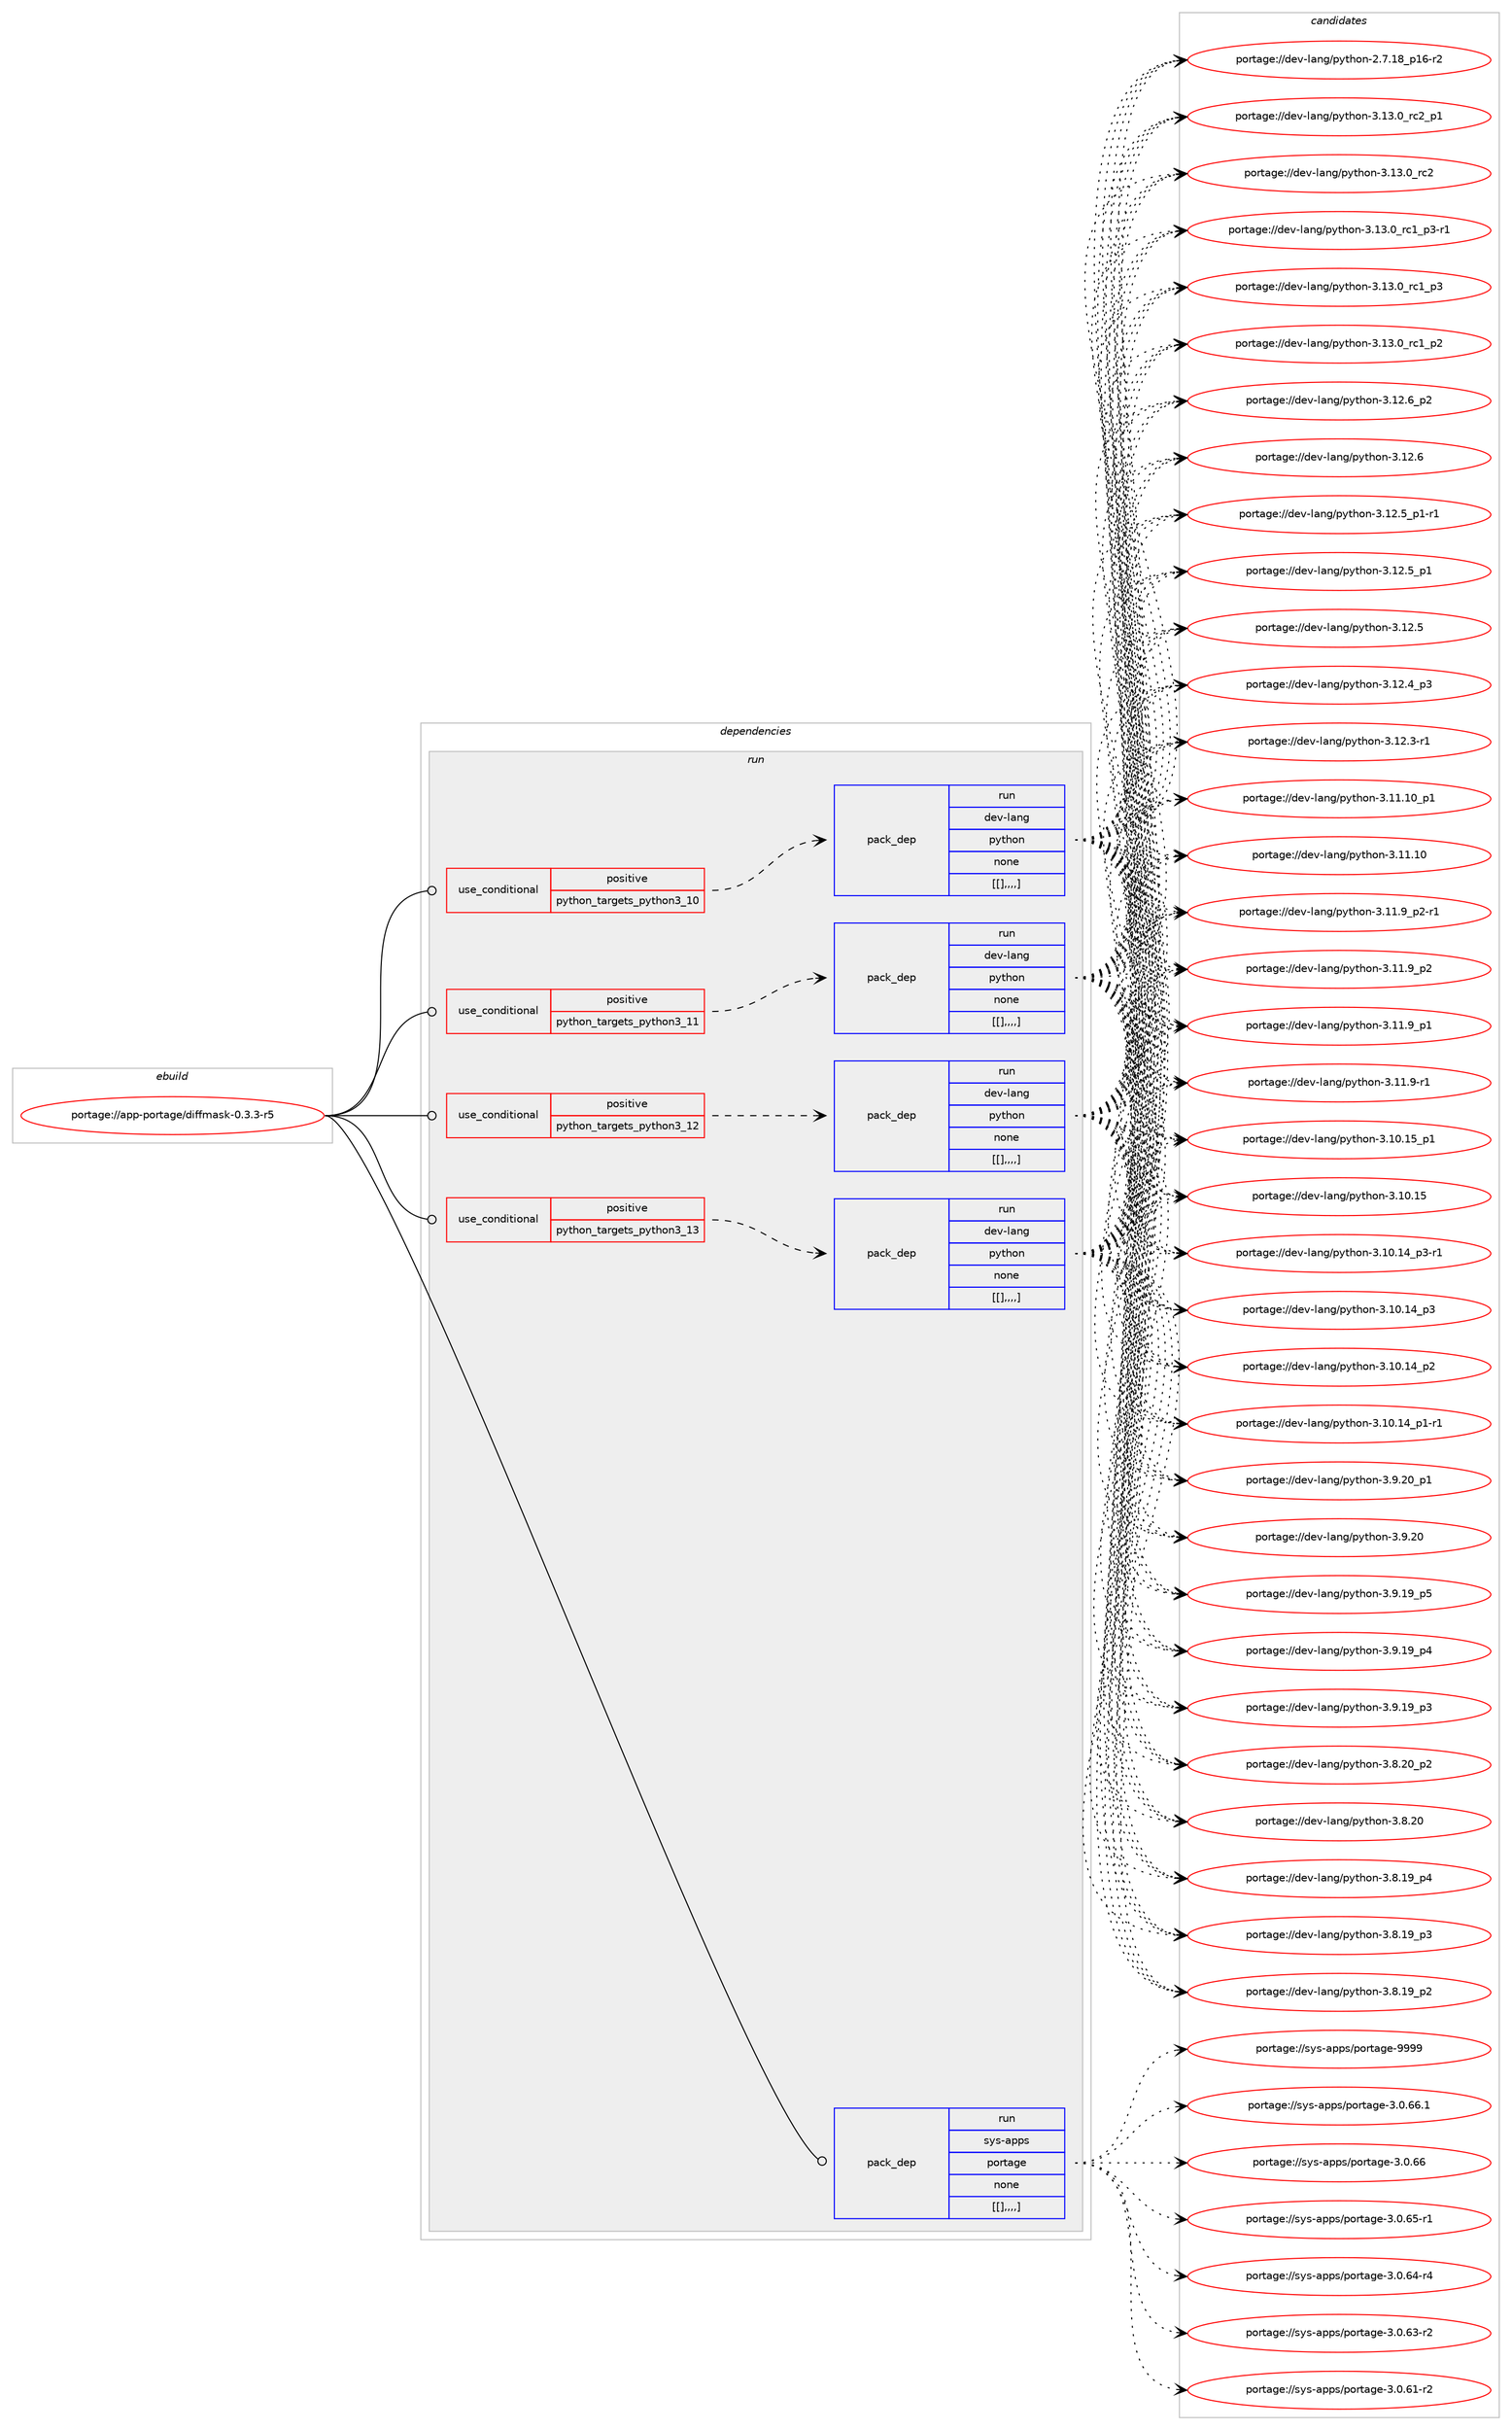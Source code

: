 digraph prolog {

# *************
# Graph options
# *************

newrank=true;
concentrate=true;
compound=true;
graph [rankdir=LR,fontname=Helvetica,fontsize=10,ranksep=1.5];#, ranksep=2.5, nodesep=0.2];
edge  [arrowhead=vee];
node  [fontname=Helvetica,fontsize=10];

# **********
# The ebuild
# **********

subgraph cluster_leftcol {
color=gray;
label=<<i>ebuild</i>>;
id [label="portage://app-portage/diffmask-0.3.3-r5", color=red, width=4, href="../app-portage/diffmask-0.3.3-r5.svg"];
}

# ****************
# The dependencies
# ****************

subgraph cluster_midcol {
color=gray;
label=<<i>dependencies</i>>;
subgraph cluster_compile {
fillcolor="#eeeeee";
style=filled;
label=<<i>compile</i>>;
}
subgraph cluster_compileandrun {
fillcolor="#eeeeee";
style=filled;
label=<<i>compile and run</i>>;
}
subgraph cluster_run {
fillcolor="#eeeeee";
style=filled;
label=<<i>run</i>>;
subgraph cond14329 {
dependency50683 [label=<<TABLE BORDER="0" CELLBORDER="1" CELLSPACING="0" CELLPADDING="4"><TR><TD ROWSPAN="3" CELLPADDING="10">use_conditional</TD></TR><TR><TD>positive</TD></TR><TR><TD>python_targets_python3_10</TD></TR></TABLE>>, shape=none, color=red];
subgraph pack35897 {
dependency50684 [label=<<TABLE BORDER="0" CELLBORDER="1" CELLSPACING="0" CELLPADDING="4" WIDTH="220"><TR><TD ROWSPAN="6" CELLPADDING="30">pack_dep</TD></TR><TR><TD WIDTH="110">run</TD></TR><TR><TD>dev-lang</TD></TR><TR><TD>python</TD></TR><TR><TD>none</TD></TR><TR><TD>[[],,,,]</TD></TR></TABLE>>, shape=none, color=blue];
}
dependency50683:e -> dependency50684:w [weight=20,style="dashed",arrowhead="vee"];
}
id:e -> dependency50683:w [weight=20,style="solid",arrowhead="odot"];
subgraph cond14330 {
dependency50685 [label=<<TABLE BORDER="0" CELLBORDER="1" CELLSPACING="0" CELLPADDING="4"><TR><TD ROWSPAN="3" CELLPADDING="10">use_conditional</TD></TR><TR><TD>positive</TD></TR><TR><TD>python_targets_python3_11</TD></TR></TABLE>>, shape=none, color=red];
subgraph pack35898 {
dependency50686 [label=<<TABLE BORDER="0" CELLBORDER="1" CELLSPACING="0" CELLPADDING="4" WIDTH="220"><TR><TD ROWSPAN="6" CELLPADDING="30">pack_dep</TD></TR><TR><TD WIDTH="110">run</TD></TR><TR><TD>dev-lang</TD></TR><TR><TD>python</TD></TR><TR><TD>none</TD></TR><TR><TD>[[],,,,]</TD></TR></TABLE>>, shape=none, color=blue];
}
dependency50685:e -> dependency50686:w [weight=20,style="dashed",arrowhead="vee"];
}
id:e -> dependency50685:w [weight=20,style="solid",arrowhead="odot"];
subgraph cond14331 {
dependency50687 [label=<<TABLE BORDER="0" CELLBORDER="1" CELLSPACING="0" CELLPADDING="4"><TR><TD ROWSPAN="3" CELLPADDING="10">use_conditional</TD></TR><TR><TD>positive</TD></TR><TR><TD>python_targets_python3_12</TD></TR></TABLE>>, shape=none, color=red];
subgraph pack35899 {
dependency50688 [label=<<TABLE BORDER="0" CELLBORDER="1" CELLSPACING="0" CELLPADDING="4" WIDTH="220"><TR><TD ROWSPAN="6" CELLPADDING="30">pack_dep</TD></TR><TR><TD WIDTH="110">run</TD></TR><TR><TD>dev-lang</TD></TR><TR><TD>python</TD></TR><TR><TD>none</TD></TR><TR><TD>[[],,,,]</TD></TR></TABLE>>, shape=none, color=blue];
}
dependency50687:e -> dependency50688:w [weight=20,style="dashed",arrowhead="vee"];
}
id:e -> dependency50687:w [weight=20,style="solid",arrowhead="odot"];
subgraph cond14332 {
dependency50689 [label=<<TABLE BORDER="0" CELLBORDER="1" CELLSPACING="0" CELLPADDING="4"><TR><TD ROWSPAN="3" CELLPADDING="10">use_conditional</TD></TR><TR><TD>positive</TD></TR><TR><TD>python_targets_python3_13</TD></TR></TABLE>>, shape=none, color=red];
subgraph pack35900 {
dependency50690 [label=<<TABLE BORDER="0" CELLBORDER="1" CELLSPACING="0" CELLPADDING="4" WIDTH="220"><TR><TD ROWSPAN="6" CELLPADDING="30">pack_dep</TD></TR><TR><TD WIDTH="110">run</TD></TR><TR><TD>dev-lang</TD></TR><TR><TD>python</TD></TR><TR><TD>none</TD></TR><TR><TD>[[],,,,]</TD></TR></TABLE>>, shape=none, color=blue];
}
dependency50689:e -> dependency50690:w [weight=20,style="dashed",arrowhead="vee"];
}
id:e -> dependency50689:w [weight=20,style="solid",arrowhead="odot"];
subgraph pack35901 {
dependency50691 [label=<<TABLE BORDER="0" CELLBORDER="1" CELLSPACING="0" CELLPADDING="4" WIDTH="220"><TR><TD ROWSPAN="6" CELLPADDING="30">pack_dep</TD></TR><TR><TD WIDTH="110">run</TD></TR><TR><TD>sys-apps</TD></TR><TR><TD>portage</TD></TR><TR><TD>none</TD></TR><TR><TD>[[],,,,]</TD></TR></TABLE>>, shape=none, color=blue];
}
id:e -> dependency50691:w [weight=20,style="solid",arrowhead="odot"];
}
}

# **************
# The candidates
# **************

subgraph cluster_choices {
rank=same;
color=gray;
label=<<i>candidates</i>>;

subgraph choice35897 {
color=black;
nodesep=1;
choice100101118451089711010347112121116104111110455146495146489511499509511249 [label="portage://dev-lang/python-3.13.0_rc2_p1", color=red, width=4,href="../dev-lang/python-3.13.0_rc2_p1.svg"];
choice10010111845108971101034711212111610411111045514649514648951149950 [label="portage://dev-lang/python-3.13.0_rc2", color=red, width=4,href="../dev-lang/python-3.13.0_rc2.svg"];
choice1001011184510897110103471121211161041111104551464951464895114994995112514511449 [label="portage://dev-lang/python-3.13.0_rc1_p3-r1", color=red, width=4,href="../dev-lang/python-3.13.0_rc1_p3-r1.svg"];
choice100101118451089711010347112121116104111110455146495146489511499499511251 [label="portage://dev-lang/python-3.13.0_rc1_p3", color=red, width=4,href="../dev-lang/python-3.13.0_rc1_p3.svg"];
choice100101118451089711010347112121116104111110455146495146489511499499511250 [label="portage://dev-lang/python-3.13.0_rc1_p2", color=red, width=4,href="../dev-lang/python-3.13.0_rc1_p2.svg"];
choice100101118451089711010347112121116104111110455146495046549511250 [label="portage://dev-lang/python-3.12.6_p2", color=red, width=4,href="../dev-lang/python-3.12.6_p2.svg"];
choice10010111845108971101034711212111610411111045514649504654 [label="portage://dev-lang/python-3.12.6", color=red, width=4,href="../dev-lang/python-3.12.6.svg"];
choice1001011184510897110103471121211161041111104551464950465395112494511449 [label="portage://dev-lang/python-3.12.5_p1-r1", color=red, width=4,href="../dev-lang/python-3.12.5_p1-r1.svg"];
choice100101118451089711010347112121116104111110455146495046539511249 [label="portage://dev-lang/python-3.12.5_p1", color=red, width=4,href="../dev-lang/python-3.12.5_p1.svg"];
choice10010111845108971101034711212111610411111045514649504653 [label="portage://dev-lang/python-3.12.5", color=red, width=4,href="../dev-lang/python-3.12.5.svg"];
choice100101118451089711010347112121116104111110455146495046529511251 [label="portage://dev-lang/python-3.12.4_p3", color=red, width=4,href="../dev-lang/python-3.12.4_p3.svg"];
choice100101118451089711010347112121116104111110455146495046514511449 [label="portage://dev-lang/python-3.12.3-r1", color=red, width=4,href="../dev-lang/python-3.12.3-r1.svg"];
choice10010111845108971101034711212111610411111045514649494649489511249 [label="portage://dev-lang/python-3.11.10_p1", color=red, width=4,href="../dev-lang/python-3.11.10_p1.svg"];
choice1001011184510897110103471121211161041111104551464949464948 [label="portage://dev-lang/python-3.11.10", color=red, width=4,href="../dev-lang/python-3.11.10.svg"];
choice1001011184510897110103471121211161041111104551464949465795112504511449 [label="portage://dev-lang/python-3.11.9_p2-r1", color=red, width=4,href="../dev-lang/python-3.11.9_p2-r1.svg"];
choice100101118451089711010347112121116104111110455146494946579511250 [label="portage://dev-lang/python-3.11.9_p2", color=red, width=4,href="../dev-lang/python-3.11.9_p2.svg"];
choice100101118451089711010347112121116104111110455146494946579511249 [label="portage://dev-lang/python-3.11.9_p1", color=red, width=4,href="../dev-lang/python-3.11.9_p1.svg"];
choice100101118451089711010347112121116104111110455146494946574511449 [label="portage://dev-lang/python-3.11.9-r1", color=red, width=4,href="../dev-lang/python-3.11.9-r1.svg"];
choice10010111845108971101034711212111610411111045514649484649539511249 [label="portage://dev-lang/python-3.10.15_p1", color=red, width=4,href="../dev-lang/python-3.10.15_p1.svg"];
choice1001011184510897110103471121211161041111104551464948464953 [label="portage://dev-lang/python-3.10.15", color=red, width=4,href="../dev-lang/python-3.10.15.svg"];
choice100101118451089711010347112121116104111110455146494846495295112514511449 [label="portage://dev-lang/python-3.10.14_p3-r1", color=red, width=4,href="../dev-lang/python-3.10.14_p3-r1.svg"];
choice10010111845108971101034711212111610411111045514649484649529511251 [label="portage://dev-lang/python-3.10.14_p3", color=red, width=4,href="../dev-lang/python-3.10.14_p3.svg"];
choice10010111845108971101034711212111610411111045514649484649529511250 [label="portage://dev-lang/python-3.10.14_p2", color=red, width=4,href="../dev-lang/python-3.10.14_p2.svg"];
choice100101118451089711010347112121116104111110455146494846495295112494511449 [label="portage://dev-lang/python-3.10.14_p1-r1", color=red, width=4,href="../dev-lang/python-3.10.14_p1-r1.svg"];
choice100101118451089711010347112121116104111110455146574650489511249 [label="portage://dev-lang/python-3.9.20_p1", color=red, width=4,href="../dev-lang/python-3.9.20_p1.svg"];
choice10010111845108971101034711212111610411111045514657465048 [label="portage://dev-lang/python-3.9.20", color=red, width=4,href="../dev-lang/python-3.9.20.svg"];
choice100101118451089711010347112121116104111110455146574649579511253 [label="portage://dev-lang/python-3.9.19_p5", color=red, width=4,href="../dev-lang/python-3.9.19_p5.svg"];
choice100101118451089711010347112121116104111110455146574649579511252 [label="portage://dev-lang/python-3.9.19_p4", color=red, width=4,href="../dev-lang/python-3.9.19_p4.svg"];
choice100101118451089711010347112121116104111110455146574649579511251 [label="portage://dev-lang/python-3.9.19_p3", color=red, width=4,href="../dev-lang/python-3.9.19_p3.svg"];
choice100101118451089711010347112121116104111110455146564650489511250 [label="portage://dev-lang/python-3.8.20_p2", color=red, width=4,href="../dev-lang/python-3.8.20_p2.svg"];
choice10010111845108971101034711212111610411111045514656465048 [label="portage://dev-lang/python-3.8.20", color=red, width=4,href="../dev-lang/python-3.8.20.svg"];
choice100101118451089711010347112121116104111110455146564649579511252 [label="portage://dev-lang/python-3.8.19_p4", color=red, width=4,href="../dev-lang/python-3.8.19_p4.svg"];
choice100101118451089711010347112121116104111110455146564649579511251 [label="portage://dev-lang/python-3.8.19_p3", color=red, width=4,href="../dev-lang/python-3.8.19_p3.svg"];
choice100101118451089711010347112121116104111110455146564649579511250 [label="portage://dev-lang/python-3.8.19_p2", color=red, width=4,href="../dev-lang/python-3.8.19_p2.svg"];
choice100101118451089711010347112121116104111110455046554649569511249544511450 [label="portage://dev-lang/python-2.7.18_p16-r2", color=red, width=4,href="../dev-lang/python-2.7.18_p16-r2.svg"];
dependency50684:e -> choice100101118451089711010347112121116104111110455146495146489511499509511249:w [style=dotted,weight="100"];
dependency50684:e -> choice10010111845108971101034711212111610411111045514649514648951149950:w [style=dotted,weight="100"];
dependency50684:e -> choice1001011184510897110103471121211161041111104551464951464895114994995112514511449:w [style=dotted,weight="100"];
dependency50684:e -> choice100101118451089711010347112121116104111110455146495146489511499499511251:w [style=dotted,weight="100"];
dependency50684:e -> choice100101118451089711010347112121116104111110455146495146489511499499511250:w [style=dotted,weight="100"];
dependency50684:e -> choice100101118451089711010347112121116104111110455146495046549511250:w [style=dotted,weight="100"];
dependency50684:e -> choice10010111845108971101034711212111610411111045514649504654:w [style=dotted,weight="100"];
dependency50684:e -> choice1001011184510897110103471121211161041111104551464950465395112494511449:w [style=dotted,weight="100"];
dependency50684:e -> choice100101118451089711010347112121116104111110455146495046539511249:w [style=dotted,weight="100"];
dependency50684:e -> choice10010111845108971101034711212111610411111045514649504653:w [style=dotted,weight="100"];
dependency50684:e -> choice100101118451089711010347112121116104111110455146495046529511251:w [style=dotted,weight="100"];
dependency50684:e -> choice100101118451089711010347112121116104111110455146495046514511449:w [style=dotted,weight="100"];
dependency50684:e -> choice10010111845108971101034711212111610411111045514649494649489511249:w [style=dotted,weight="100"];
dependency50684:e -> choice1001011184510897110103471121211161041111104551464949464948:w [style=dotted,weight="100"];
dependency50684:e -> choice1001011184510897110103471121211161041111104551464949465795112504511449:w [style=dotted,weight="100"];
dependency50684:e -> choice100101118451089711010347112121116104111110455146494946579511250:w [style=dotted,weight="100"];
dependency50684:e -> choice100101118451089711010347112121116104111110455146494946579511249:w [style=dotted,weight="100"];
dependency50684:e -> choice100101118451089711010347112121116104111110455146494946574511449:w [style=dotted,weight="100"];
dependency50684:e -> choice10010111845108971101034711212111610411111045514649484649539511249:w [style=dotted,weight="100"];
dependency50684:e -> choice1001011184510897110103471121211161041111104551464948464953:w [style=dotted,weight="100"];
dependency50684:e -> choice100101118451089711010347112121116104111110455146494846495295112514511449:w [style=dotted,weight="100"];
dependency50684:e -> choice10010111845108971101034711212111610411111045514649484649529511251:w [style=dotted,weight="100"];
dependency50684:e -> choice10010111845108971101034711212111610411111045514649484649529511250:w [style=dotted,weight="100"];
dependency50684:e -> choice100101118451089711010347112121116104111110455146494846495295112494511449:w [style=dotted,weight="100"];
dependency50684:e -> choice100101118451089711010347112121116104111110455146574650489511249:w [style=dotted,weight="100"];
dependency50684:e -> choice10010111845108971101034711212111610411111045514657465048:w [style=dotted,weight="100"];
dependency50684:e -> choice100101118451089711010347112121116104111110455146574649579511253:w [style=dotted,weight="100"];
dependency50684:e -> choice100101118451089711010347112121116104111110455146574649579511252:w [style=dotted,weight="100"];
dependency50684:e -> choice100101118451089711010347112121116104111110455146574649579511251:w [style=dotted,weight="100"];
dependency50684:e -> choice100101118451089711010347112121116104111110455146564650489511250:w [style=dotted,weight="100"];
dependency50684:e -> choice10010111845108971101034711212111610411111045514656465048:w [style=dotted,weight="100"];
dependency50684:e -> choice100101118451089711010347112121116104111110455146564649579511252:w [style=dotted,weight="100"];
dependency50684:e -> choice100101118451089711010347112121116104111110455146564649579511251:w [style=dotted,weight="100"];
dependency50684:e -> choice100101118451089711010347112121116104111110455146564649579511250:w [style=dotted,weight="100"];
dependency50684:e -> choice100101118451089711010347112121116104111110455046554649569511249544511450:w [style=dotted,weight="100"];
}
subgraph choice35898 {
color=black;
nodesep=1;
choice100101118451089711010347112121116104111110455146495146489511499509511249 [label="portage://dev-lang/python-3.13.0_rc2_p1", color=red, width=4,href="../dev-lang/python-3.13.0_rc2_p1.svg"];
choice10010111845108971101034711212111610411111045514649514648951149950 [label="portage://dev-lang/python-3.13.0_rc2", color=red, width=4,href="../dev-lang/python-3.13.0_rc2.svg"];
choice1001011184510897110103471121211161041111104551464951464895114994995112514511449 [label="portage://dev-lang/python-3.13.0_rc1_p3-r1", color=red, width=4,href="../dev-lang/python-3.13.0_rc1_p3-r1.svg"];
choice100101118451089711010347112121116104111110455146495146489511499499511251 [label="portage://dev-lang/python-3.13.0_rc1_p3", color=red, width=4,href="../dev-lang/python-3.13.0_rc1_p3.svg"];
choice100101118451089711010347112121116104111110455146495146489511499499511250 [label="portage://dev-lang/python-3.13.0_rc1_p2", color=red, width=4,href="../dev-lang/python-3.13.0_rc1_p2.svg"];
choice100101118451089711010347112121116104111110455146495046549511250 [label="portage://dev-lang/python-3.12.6_p2", color=red, width=4,href="../dev-lang/python-3.12.6_p2.svg"];
choice10010111845108971101034711212111610411111045514649504654 [label="portage://dev-lang/python-3.12.6", color=red, width=4,href="../dev-lang/python-3.12.6.svg"];
choice1001011184510897110103471121211161041111104551464950465395112494511449 [label="portage://dev-lang/python-3.12.5_p1-r1", color=red, width=4,href="../dev-lang/python-3.12.5_p1-r1.svg"];
choice100101118451089711010347112121116104111110455146495046539511249 [label="portage://dev-lang/python-3.12.5_p1", color=red, width=4,href="../dev-lang/python-3.12.5_p1.svg"];
choice10010111845108971101034711212111610411111045514649504653 [label="portage://dev-lang/python-3.12.5", color=red, width=4,href="../dev-lang/python-3.12.5.svg"];
choice100101118451089711010347112121116104111110455146495046529511251 [label="portage://dev-lang/python-3.12.4_p3", color=red, width=4,href="../dev-lang/python-3.12.4_p3.svg"];
choice100101118451089711010347112121116104111110455146495046514511449 [label="portage://dev-lang/python-3.12.3-r1", color=red, width=4,href="../dev-lang/python-3.12.3-r1.svg"];
choice10010111845108971101034711212111610411111045514649494649489511249 [label="portage://dev-lang/python-3.11.10_p1", color=red, width=4,href="../dev-lang/python-3.11.10_p1.svg"];
choice1001011184510897110103471121211161041111104551464949464948 [label="portage://dev-lang/python-3.11.10", color=red, width=4,href="../dev-lang/python-3.11.10.svg"];
choice1001011184510897110103471121211161041111104551464949465795112504511449 [label="portage://dev-lang/python-3.11.9_p2-r1", color=red, width=4,href="../dev-lang/python-3.11.9_p2-r1.svg"];
choice100101118451089711010347112121116104111110455146494946579511250 [label="portage://dev-lang/python-3.11.9_p2", color=red, width=4,href="../dev-lang/python-3.11.9_p2.svg"];
choice100101118451089711010347112121116104111110455146494946579511249 [label="portage://dev-lang/python-3.11.9_p1", color=red, width=4,href="../dev-lang/python-3.11.9_p1.svg"];
choice100101118451089711010347112121116104111110455146494946574511449 [label="portage://dev-lang/python-3.11.9-r1", color=red, width=4,href="../dev-lang/python-3.11.9-r1.svg"];
choice10010111845108971101034711212111610411111045514649484649539511249 [label="portage://dev-lang/python-3.10.15_p1", color=red, width=4,href="../dev-lang/python-3.10.15_p1.svg"];
choice1001011184510897110103471121211161041111104551464948464953 [label="portage://dev-lang/python-3.10.15", color=red, width=4,href="../dev-lang/python-3.10.15.svg"];
choice100101118451089711010347112121116104111110455146494846495295112514511449 [label="portage://dev-lang/python-3.10.14_p3-r1", color=red, width=4,href="../dev-lang/python-3.10.14_p3-r1.svg"];
choice10010111845108971101034711212111610411111045514649484649529511251 [label="portage://dev-lang/python-3.10.14_p3", color=red, width=4,href="../dev-lang/python-3.10.14_p3.svg"];
choice10010111845108971101034711212111610411111045514649484649529511250 [label="portage://dev-lang/python-3.10.14_p2", color=red, width=4,href="../dev-lang/python-3.10.14_p2.svg"];
choice100101118451089711010347112121116104111110455146494846495295112494511449 [label="portage://dev-lang/python-3.10.14_p1-r1", color=red, width=4,href="../dev-lang/python-3.10.14_p1-r1.svg"];
choice100101118451089711010347112121116104111110455146574650489511249 [label="portage://dev-lang/python-3.9.20_p1", color=red, width=4,href="../dev-lang/python-3.9.20_p1.svg"];
choice10010111845108971101034711212111610411111045514657465048 [label="portage://dev-lang/python-3.9.20", color=red, width=4,href="../dev-lang/python-3.9.20.svg"];
choice100101118451089711010347112121116104111110455146574649579511253 [label="portage://dev-lang/python-3.9.19_p5", color=red, width=4,href="../dev-lang/python-3.9.19_p5.svg"];
choice100101118451089711010347112121116104111110455146574649579511252 [label="portage://dev-lang/python-3.9.19_p4", color=red, width=4,href="../dev-lang/python-3.9.19_p4.svg"];
choice100101118451089711010347112121116104111110455146574649579511251 [label="portage://dev-lang/python-3.9.19_p3", color=red, width=4,href="../dev-lang/python-3.9.19_p3.svg"];
choice100101118451089711010347112121116104111110455146564650489511250 [label="portage://dev-lang/python-3.8.20_p2", color=red, width=4,href="../dev-lang/python-3.8.20_p2.svg"];
choice10010111845108971101034711212111610411111045514656465048 [label="portage://dev-lang/python-3.8.20", color=red, width=4,href="../dev-lang/python-3.8.20.svg"];
choice100101118451089711010347112121116104111110455146564649579511252 [label="portage://dev-lang/python-3.8.19_p4", color=red, width=4,href="../dev-lang/python-3.8.19_p4.svg"];
choice100101118451089711010347112121116104111110455146564649579511251 [label="portage://dev-lang/python-3.8.19_p3", color=red, width=4,href="../dev-lang/python-3.8.19_p3.svg"];
choice100101118451089711010347112121116104111110455146564649579511250 [label="portage://dev-lang/python-3.8.19_p2", color=red, width=4,href="../dev-lang/python-3.8.19_p2.svg"];
choice100101118451089711010347112121116104111110455046554649569511249544511450 [label="portage://dev-lang/python-2.7.18_p16-r2", color=red, width=4,href="../dev-lang/python-2.7.18_p16-r2.svg"];
dependency50686:e -> choice100101118451089711010347112121116104111110455146495146489511499509511249:w [style=dotted,weight="100"];
dependency50686:e -> choice10010111845108971101034711212111610411111045514649514648951149950:w [style=dotted,weight="100"];
dependency50686:e -> choice1001011184510897110103471121211161041111104551464951464895114994995112514511449:w [style=dotted,weight="100"];
dependency50686:e -> choice100101118451089711010347112121116104111110455146495146489511499499511251:w [style=dotted,weight="100"];
dependency50686:e -> choice100101118451089711010347112121116104111110455146495146489511499499511250:w [style=dotted,weight="100"];
dependency50686:e -> choice100101118451089711010347112121116104111110455146495046549511250:w [style=dotted,weight="100"];
dependency50686:e -> choice10010111845108971101034711212111610411111045514649504654:w [style=dotted,weight="100"];
dependency50686:e -> choice1001011184510897110103471121211161041111104551464950465395112494511449:w [style=dotted,weight="100"];
dependency50686:e -> choice100101118451089711010347112121116104111110455146495046539511249:w [style=dotted,weight="100"];
dependency50686:e -> choice10010111845108971101034711212111610411111045514649504653:w [style=dotted,weight="100"];
dependency50686:e -> choice100101118451089711010347112121116104111110455146495046529511251:w [style=dotted,weight="100"];
dependency50686:e -> choice100101118451089711010347112121116104111110455146495046514511449:w [style=dotted,weight="100"];
dependency50686:e -> choice10010111845108971101034711212111610411111045514649494649489511249:w [style=dotted,weight="100"];
dependency50686:e -> choice1001011184510897110103471121211161041111104551464949464948:w [style=dotted,weight="100"];
dependency50686:e -> choice1001011184510897110103471121211161041111104551464949465795112504511449:w [style=dotted,weight="100"];
dependency50686:e -> choice100101118451089711010347112121116104111110455146494946579511250:w [style=dotted,weight="100"];
dependency50686:e -> choice100101118451089711010347112121116104111110455146494946579511249:w [style=dotted,weight="100"];
dependency50686:e -> choice100101118451089711010347112121116104111110455146494946574511449:w [style=dotted,weight="100"];
dependency50686:e -> choice10010111845108971101034711212111610411111045514649484649539511249:w [style=dotted,weight="100"];
dependency50686:e -> choice1001011184510897110103471121211161041111104551464948464953:w [style=dotted,weight="100"];
dependency50686:e -> choice100101118451089711010347112121116104111110455146494846495295112514511449:w [style=dotted,weight="100"];
dependency50686:e -> choice10010111845108971101034711212111610411111045514649484649529511251:w [style=dotted,weight="100"];
dependency50686:e -> choice10010111845108971101034711212111610411111045514649484649529511250:w [style=dotted,weight="100"];
dependency50686:e -> choice100101118451089711010347112121116104111110455146494846495295112494511449:w [style=dotted,weight="100"];
dependency50686:e -> choice100101118451089711010347112121116104111110455146574650489511249:w [style=dotted,weight="100"];
dependency50686:e -> choice10010111845108971101034711212111610411111045514657465048:w [style=dotted,weight="100"];
dependency50686:e -> choice100101118451089711010347112121116104111110455146574649579511253:w [style=dotted,weight="100"];
dependency50686:e -> choice100101118451089711010347112121116104111110455146574649579511252:w [style=dotted,weight="100"];
dependency50686:e -> choice100101118451089711010347112121116104111110455146574649579511251:w [style=dotted,weight="100"];
dependency50686:e -> choice100101118451089711010347112121116104111110455146564650489511250:w [style=dotted,weight="100"];
dependency50686:e -> choice10010111845108971101034711212111610411111045514656465048:w [style=dotted,weight="100"];
dependency50686:e -> choice100101118451089711010347112121116104111110455146564649579511252:w [style=dotted,weight="100"];
dependency50686:e -> choice100101118451089711010347112121116104111110455146564649579511251:w [style=dotted,weight="100"];
dependency50686:e -> choice100101118451089711010347112121116104111110455146564649579511250:w [style=dotted,weight="100"];
dependency50686:e -> choice100101118451089711010347112121116104111110455046554649569511249544511450:w [style=dotted,weight="100"];
}
subgraph choice35899 {
color=black;
nodesep=1;
choice100101118451089711010347112121116104111110455146495146489511499509511249 [label="portage://dev-lang/python-3.13.0_rc2_p1", color=red, width=4,href="../dev-lang/python-3.13.0_rc2_p1.svg"];
choice10010111845108971101034711212111610411111045514649514648951149950 [label="portage://dev-lang/python-3.13.0_rc2", color=red, width=4,href="../dev-lang/python-3.13.0_rc2.svg"];
choice1001011184510897110103471121211161041111104551464951464895114994995112514511449 [label="portage://dev-lang/python-3.13.0_rc1_p3-r1", color=red, width=4,href="../dev-lang/python-3.13.0_rc1_p3-r1.svg"];
choice100101118451089711010347112121116104111110455146495146489511499499511251 [label="portage://dev-lang/python-3.13.0_rc1_p3", color=red, width=4,href="../dev-lang/python-3.13.0_rc1_p3.svg"];
choice100101118451089711010347112121116104111110455146495146489511499499511250 [label="portage://dev-lang/python-3.13.0_rc1_p2", color=red, width=4,href="../dev-lang/python-3.13.0_rc1_p2.svg"];
choice100101118451089711010347112121116104111110455146495046549511250 [label="portage://dev-lang/python-3.12.6_p2", color=red, width=4,href="../dev-lang/python-3.12.6_p2.svg"];
choice10010111845108971101034711212111610411111045514649504654 [label="portage://dev-lang/python-3.12.6", color=red, width=4,href="../dev-lang/python-3.12.6.svg"];
choice1001011184510897110103471121211161041111104551464950465395112494511449 [label="portage://dev-lang/python-3.12.5_p1-r1", color=red, width=4,href="../dev-lang/python-3.12.5_p1-r1.svg"];
choice100101118451089711010347112121116104111110455146495046539511249 [label="portage://dev-lang/python-3.12.5_p1", color=red, width=4,href="../dev-lang/python-3.12.5_p1.svg"];
choice10010111845108971101034711212111610411111045514649504653 [label="portage://dev-lang/python-3.12.5", color=red, width=4,href="../dev-lang/python-3.12.5.svg"];
choice100101118451089711010347112121116104111110455146495046529511251 [label="portage://dev-lang/python-3.12.4_p3", color=red, width=4,href="../dev-lang/python-3.12.4_p3.svg"];
choice100101118451089711010347112121116104111110455146495046514511449 [label="portage://dev-lang/python-3.12.3-r1", color=red, width=4,href="../dev-lang/python-3.12.3-r1.svg"];
choice10010111845108971101034711212111610411111045514649494649489511249 [label="portage://dev-lang/python-3.11.10_p1", color=red, width=4,href="../dev-lang/python-3.11.10_p1.svg"];
choice1001011184510897110103471121211161041111104551464949464948 [label="portage://dev-lang/python-3.11.10", color=red, width=4,href="../dev-lang/python-3.11.10.svg"];
choice1001011184510897110103471121211161041111104551464949465795112504511449 [label="portage://dev-lang/python-3.11.9_p2-r1", color=red, width=4,href="../dev-lang/python-3.11.9_p2-r1.svg"];
choice100101118451089711010347112121116104111110455146494946579511250 [label="portage://dev-lang/python-3.11.9_p2", color=red, width=4,href="../dev-lang/python-3.11.9_p2.svg"];
choice100101118451089711010347112121116104111110455146494946579511249 [label="portage://dev-lang/python-3.11.9_p1", color=red, width=4,href="../dev-lang/python-3.11.9_p1.svg"];
choice100101118451089711010347112121116104111110455146494946574511449 [label="portage://dev-lang/python-3.11.9-r1", color=red, width=4,href="../dev-lang/python-3.11.9-r1.svg"];
choice10010111845108971101034711212111610411111045514649484649539511249 [label="portage://dev-lang/python-3.10.15_p1", color=red, width=4,href="../dev-lang/python-3.10.15_p1.svg"];
choice1001011184510897110103471121211161041111104551464948464953 [label="portage://dev-lang/python-3.10.15", color=red, width=4,href="../dev-lang/python-3.10.15.svg"];
choice100101118451089711010347112121116104111110455146494846495295112514511449 [label="portage://dev-lang/python-3.10.14_p3-r1", color=red, width=4,href="../dev-lang/python-3.10.14_p3-r1.svg"];
choice10010111845108971101034711212111610411111045514649484649529511251 [label="portage://dev-lang/python-3.10.14_p3", color=red, width=4,href="../dev-lang/python-3.10.14_p3.svg"];
choice10010111845108971101034711212111610411111045514649484649529511250 [label="portage://dev-lang/python-3.10.14_p2", color=red, width=4,href="../dev-lang/python-3.10.14_p2.svg"];
choice100101118451089711010347112121116104111110455146494846495295112494511449 [label="portage://dev-lang/python-3.10.14_p1-r1", color=red, width=4,href="../dev-lang/python-3.10.14_p1-r1.svg"];
choice100101118451089711010347112121116104111110455146574650489511249 [label="portage://dev-lang/python-3.9.20_p1", color=red, width=4,href="../dev-lang/python-3.9.20_p1.svg"];
choice10010111845108971101034711212111610411111045514657465048 [label="portage://dev-lang/python-3.9.20", color=red, width=4,href="../dev-lang/python-3.9.20.svg"];
choice100101118451089711010347112121116104111110455146574649579511253 [label="portage://dev-lang/python-3.9.19_p5", color=red, width=4,href="../dev-lang/python-3.9.19_p5.svg"];
choice100101118451089711010347112121116104111110455146574649579511252 [label="portage://dev-lang/python-3.9.19_p4", color=red, width=4,href="../dev-lang/python-3.9.19_p4.svg"];
choice100101118451089711010347112121116104111110455146574649579511251 [label="portage://dev-lang/python-3.9.19_p3", color=red, width=4,href="../dev-lang/python-3.9.19_p3.svg"];
choice100101118451089711010347112121116104111110455146564650489511250 [label="portage://dev-lang/python-3.8.20_p2", color=red, width=4,href="../dev-lang/python-3.8.20_p2.svg"];
choice10010111845108971101034711212111610411111045514656465048 [label="portage://dev-lang/python-3.8.20", color=red, width=4,href="../dev-lang/python-3.8.20.svg"];
choice100101118451089711010347112121116104111110455146564649579511252 [label="portage://dev-lang/python-3.8.19_p4", color=red, width=4,href="../dev-lang/python-3.8.19_p4.svg"];
choice100101118451089711010347112121116104111110455146564649579511251 [label="portage://dev-lang/python-3.8.19_p3", color=red, width=4,href="../dev-lang/python-3.8.19_p3.svg"];
choice100101118451089711010347112121116104111110455146564649579511250 [label="portage://dev-lang/python-3.8.19_p2", color=red, width=4,href="../dev-lang/python-3.8.19_p2.svg"];
choice100101118451089711010347112121116104111110455046554649569511249544511450 [label="portage://dev-lang/python-2.7.18_p16-r2", color=red, width=4,href="../dev-lang/python-2.7.18_p16-r2.svg"];
dependency50688:e -> choice100101118451089711010347112121116104111110455146495146489511499509511249:w [style=dotted,weight="100"];
dependency50688:e -> choice10010111845108971101034711212111610411111045514649514648951149950:w [style=dotted,weight="100"];
dependency50688:e -> choice1001011184510897110103471121211161041111104551464951464895114994995112514511449:w [style=dotted,weight="100"];
dependency50688:e -> choice100101118451089711010347112121116104111110455146495146489511499499511251:w [style=dotted,weight="100"];
dependency50688:e -> choice100101118451089711010347112121116104111110455146495146489511499499511250:w [style=dotted,weight="100"];
dependency50688:e -> choice100101118451089711010347112121116104111110455146495046549511250:w [style=dotted,weight="100"];
dependency50688:e -> choice10010111845108971101034711212111610411111045514649504654:w [style=dotted,weight="100"];
dependency50688:e -> choice1001011184510897110103471121211161041111104551464950465395112494511449:w [style=dotted,weight="100"];
dependency50688:e -> choice100101118451089711010347112121116104111110455146495046539511249:w [style=dotted,weight="100"];
dependency50688:e -> choice10010111845108971101034711212111610411111045514649504653:w [style=dotted,weight="100"];
dependency50688:e -> choice100101118451089711010347112121116104111110455146495046529511251:w [style=dotted,weight="100"];
dependency50688:e -> choice100101118451089711010347112121116104111110455146495046514511449:w [style=dotted,weight="100"];
dependency50688:e -> choice10010111845108971101034711212111610411111045514649494649489511249:w [style=dotted,weight="100"];
dependency50688:e -> choice1001011184510897110103471121211161041111104551464949464948:w [style=dotted,weight="100"];
dependency50688:e -> choice1001011184510897110103471121211161041111104551464949465795112504511449:w [style=dotted,weight="100"];
dependency50688:e -> choice100101118451089711010347112121116104111110455146494946579511250:w [style=dotted,weight="100"];
dependency50688:e -> choice100101118451089711010347112121116104111110455146494946579511249:w [style=dotted,weight="100"];
dependency50688:e -> choice100101118451089711010347112121116104111110455146494946574511449:w [style=dotted,weight="100"];
dependency50688:e -> choice10010111845108971101034711212111610411111045514649484649539511249:w [style=dotted,weight="100"];
dependency50688:e -> choice1001011184510897110103471121211161041111104551464948464953:w [style=dotted,weight="100"];
dependency50688:e -> choice100101118451089711010347112121116104111110455146494846495295112514511449:w [style=dotted,weight="100"];
dependency50688:e -> choice10010111845108971101034711212111610411111045514649484649529511251:w [style=dotted,weight="100"];
dependency50688:e -> choice10010111845108971101034711212111610411111045514649484649529511250:w [style=dotted,weight="100"];
dependency50688:e -> choice100101118451089711010347112121116104111110455146494846495295112494511449:w [style=dotted,weight="100"];
dependency50688:e -> choice100101118451089711010347112121116104111110455146574650489511249:w [style=dotted,weight="100"];
dependency50688:e -> choice10010111845108971101034711212111610411111045514657465048:w [style=dotted,weight="100"];
dependency50688:e -> choice100101118451089711010347112121116104111110455146574649579511253:w [style=dotted,weight="100"];
dependency50688:e -> choice100101118451089711010347112121116104111110455146574649579511252:w [style=dotted,weight="100"];
dependency50688:e -> choice100101118451089711010347112121116104111110455146574649579511251:w [style=dotted,weight="100"];
dependency50688:e -> choice100101118451089711010347112121116104111110455146564650489511250:w [style=dotted,weight="100"];
dependency50688:e -> choice10010111845108971101034711212111610411111045514656465048:w [style=dotted,weight="100"];
dependency50688:e -> choice100101118451089711010347112121116104111110455146564649579511252:w [style=dotted,weight="100"];
dependency50688:e -> choice100101118451089711010347112121116104111110455146564649579511251:w [style=dotted,weight="100"];
dependency50688:e -> choice100101118451089711010347112121116104111110455146564649579511250:w [style=dotted,weight="100"];
dependency50688:e -> choice100101118451089711010347112121116104111110455046554649569511249544511450:w [style=dotted,weight="100"];
}
subgraph choice35900 {
color=black;
nodesep=1;
choice100101118451089711010347112121116104111110455146495146489511499509511249 [label="portage://dev-lang/python-3.13.0_rc2_p1", color=red, width=4,href="../dev-lang/python-3.13.0_rc2_p1.svg"];
choice10010111845108971101034711212111610411111045514649514648951149950 [label="portage://dev-lang/python-3.13.0_rc2", color=red, width=4,href="../dev-lang/python-3.13.0_rc2.svg"];
choice1001011184510897110103471121211161041111104551464951464895114994995112514511449 [label="portage://dev-lang/python-3.13.0_rc1_p3-r1", color=red, width=4,href="../dev-lang/python-3.13.0_rc1_p3-r1.svg"];
choice100101118451089711010347112121116104111110455146495146489511499499511251 [label="portage://dev-lang/python-3.13.0_rc1_p3", color=red, width=4,href="../dev-lang/python-3.13.0_rc1_p3.svg"];
choice100101118451089711010347112121116104111110455146495146489511499499511250 [label="portage://dev-lang/python-3.13.0_rc1_p2", color=red, width=4,href="../dev-lang/python-3.13.0_rc1_p2.svg"];
choice100101118451089711010347112121116104111110455146495046549511250 [label="portage://dev-lang/python-3.12.6_p2", color=red, width=4,href="../dev-lang/python-3.12.6_p2.svg"];
choice10010111845108971101034711212111610411111045514649504654 [label="portage://dev-lang/python-3.12.6", color=red, width=4,href="../dev-lang/python-3.12.6.svg"];
choice1001011184510897110103471121211161041111104551464950465395112494511449 [label="portage://dev-lang/python-3.12.5_p1-r1", color=red, width=4,href="../dev-lang/python-3.12.5_p1-r1.svg"];
choice100101118451089711010347112121116104111110455146495046539511249 [label="portage://dev-lang/python-3.12.5_p1", color=red, width=4,href="../dev-lang/python-3.12.5_p1.svg"];
choice10010111845108971101034711212111610411111045514649504653 [label="portage://dev-lang/python-3.12.5", color=red, width=4,href="../dev-lang/python-3.12.5.svg"];
choice100101118451089711010347112121116104111110455146495046529511251 [label="portage://dev-lang/python-3.12.4_p3", color=red, width=4,href="../dev-lang/python-3.12.4_p3.svg"];
choice100101118451089711010347112121116104111110455146495046514511449 [label="portage://dev-lang/python-3.12.3-r1", color=red, width=4,href="../dev-lang/python-3.12.3-r1.svg"];
choice10010111845108971101034711212111610411111045514649494649489511249 [label="portage://dev-lang/python-3.11.10_p1", color=red, width=4,href="../dev-lang/python-3.11.10_p1.svg"];
choice1001011184510897110103471121211161041111104551464949464948 [label="portage://dev-lang/python-3.11.10", color=red, width=4,href="../dev-lang/python-3.11.10.svg"];
choice1001011184510897110103471121211161041111104551464949465795112504511449 [label="portage://dev-lang/python-3.11.9_p2-r1", color=red, width=4,href="../dev-lang/python-3.11.9_p2-r1.svg"];
choice100101118451089711010347112121116104111110455146494946579511250 [label="portage://dev-lang/python-3.11.9_p2", color=red, width=4,href="../dev-lang/python-3.11.9_p2.svg"];
choice100101118451089711010347112121116104111110455146494946579511249 [label="portage://dev-lang/python-3.11.9_p1", color=red, width=4,href="../dev-lang/python-3.11.9_p1.svg"];
choice100101118451089711010347112121116104111110455146494946574511449 [label="portage://dev-lang/python-3.11.9-r1", color=red, width=4,href="../dev-lang/python-3.11.9-r1.svg"];
choice10010111845108971101034711212111610411111045514649484649539511249 [label="portage://dev-lang/python-3.10.15_p1", color=red, width=4,href="../dev-lang/python-3.10.15_p1.svg"];
choice1001011184510897110103471121211161041111104551464948464953 [label="portage://dev-lang/python-3.10.15", color=red, width=4,href="../dev-lang/python-3.10.15.svg"];
choice100101118451089711010347112121116104111110455146494846495295112514511449 [label="portage://dev-lang/python-3.10.14_p3-r1", color=red, width=4,href="../dev-lang/python-3.10.14_p3-r1.svg"];
choice10010111845108971101034711212111610411111045514649484649529511251 [label="portage://dev-lang/python-3.10.14_p3", color=red, width=4,href="../dev-lang/python-3.10.14_p3.svg"];
choice10010111845108971101034711212111610411111045514649484649529511250 [label="portage://dev-lang/python-3.10.14_p2", color=red, width=4,href="../dev-lang/python-3.10.14_p2.svg"];
choice100101118451089711010347112121116104111110455146494846495295112494511449 [label="portage://dev-lang/python-3.10.14_p1-r1", color=red, width=4,href="../dev-lang/python-3.10.14_p1-r1.svg"];
choice100101118451089711010347112121116104111110455146574650489511249 [label="portage://dev-lang/python-3.9.20_p1", color=red, width=4,href="../dev-lang/python-3.9.20_p1.svg"];
choice10010111845108971101034711212111610411111045514657465048 [label="portage://dev-lang/python-3.9.20", color=red, width=4,href="../dev-lang/python-3.9.20.svg"];
choice100101118451089711010347112121116104111110455146574649579511253 [label="portage://dev-lang/python-3.9.19_p5", color=red, width=4,href="../dev-lang/python-3.9.19_p5.svg"];
choice100101118451089711010347112121116104111110455146574649579511252 [label="portage://dev-lang/python-3.9.19_p4", color=red, width=4,href="../dev-lang/python-3.9.19_p4.svg"];
choice100101118451089711010347112121116104111110455146574649579511251 [label="portage://dev-lang/python-3.9.19_p3", color=red, width=4,href="../dev-lang/python-3.9.19_p3.svg"];
choice100101118451089711010347112121116104111110455146564650489511250 [label="portage://dev-lang/python-3.8.20_p2", color=red, width=4,href="../dev-lang/python-3.8.20_p2.svg"];
choice10010111845108971101034711212111610411111045514656465048 [label="portage://dev-lang/python-3.8.20", color=red, width=4,href="../dev-lang/python-3.8.20.svg"];
choice100101118451089711010347112121116104111110455146564649579511252 [label="portage://dev-lang/python-3.8.19_p4", color=red, width=4,href="../dev-lang/python-3.8.19_p4.svg"];
choice100101118451089711010347112121116104111110455146564649579511251 [label="portage://dev-lang/python-3.8.19_p3", color=red, width=4,href="../dev-lang/python-3.8.19_p3.svg"];
choice100101118451089711010347112121116104111110455146564649579511250 [label="portage://dev-lang/python-3.8.19_p2", color=red, width=4,href="../dev-lang/python-3.8.19_p2.svg"];
choice100101118451089711010347112121116104111110455046554649569511249544511450 [label="portage://dev-lang/python-2.7.18_p16-r2", color=red, width=4,href="../dev-lang/python-2.7.18_p16-r2.svg"];
dependency50690:e -> choice100101118451089711010347112121116104111110455146495146489511499509511249:w [style=dotted,weight="100"];
dependency50690:e -> choice10010111845108971101034711212111610411111045514649514648951149950:w [style=dotted,weight="100"];
dependency50690:e -> choice1001011184510897110103471121211161041111104551464951464895114994995112514511449:w [style=dotted,weight="100"];
dependency50690:e -> choice100101118451089711010347112121116104111110455146495146489511499499511251:w [style=dotted,weight="100"];
dependency50690:e -> choice100101118451089711010347112121116104111110455146495146489511499499511250:w [style=dotted,weight="100"];
dependency50690:e -> choice100101118451089711010347112121116104111110455146495046549511250:w [style=dotted,weight="100"];
dependency50690:e -> choice10010111845108971101034711212111610411111045514649504654:w [style=dotted,weight="100"];
dependency50690:e -> choice1001011184510897110103471121211161041111104551464950465395112494511449:w [style=dotted,weight="100"];
dependency50690:e -> choice100101118451089711010347112121116104111110455146495046539511249:w [style=dotted,weight="100"];
dependency50690:e -> choice10010111845108971101034711212111610411111045514649504653:w [style=dotted,weight="100"];
dependency50690:e -> choice100101118451089711010347112121116104111110455146495046529511251:w [style=dotted,weight="100"];
dependency50690:e -> choice100101118451089711010347112121116104111110455146495046514511449:w [style=dotted,weight="100"];
dependency50690:e -> choice10010111845108971101034711212111610411111045514649494649489511249:w [style=dotted,weight="100"];
dependency50690:e -> choice1001011184510897110103471121211161041111104551464949464948:w [style=dotted,weight="100"];
dependency50690:e -> choice1001011184510897110103471121211161041111104551464949465795112504511449:w [style=dotted,weight="100"];
dependency50690:e -> choice100101118451089711010347112121116104111110455146494946579511250:w [style=dotted,weight="100"];
dependency50690:e -> choice100101118451089711010347112121116104111110455146494946579511249:w [style=dotted,weight="100"];
dependency50690:e -> choice100101118451089711010347112121116104111110455146494946574511449:w [style=dotted,weight="100"];
dependency50690:e -> choice10010111845108971101034711212111610411111045514649484649539511249:w [style=dotted,weight="100"];
dependency50690:e -> choice1001011184510897110103471121211161041111104551464948464953:w [style=dotted,weight="100"];
dependency50690:e -> choice100101118451089711010347112121116104111110455146494846495295112514511449:w [style=dotted,weight="100"];
dependency50690:e -> choice10010111845108971101034711212111610411111045514649484649529511251:w [style=dotted,weight="100"];
dependency50690:e -> choice10010111845108971101034711212111610411111045514649484649529511250:w [style=dotted,weight="100"];
dependency50690:e -> choice100101118451089711010347112121116104111110455146494846495295112494511449:w [style=dotted,weight="100"];
dependency50690:e -> choice100101118451089711010347112121116104111110455146574650489511249:w [style=dotted,weight="100"];
dependency50690:e -> choice10010111845108971101034711212111610411111045514657465048:w [style=dotted,weight="100"];
dependency50690:e -> choice100101118451089711010347112121116104111110455146574649579511253:w [style=dotted,weight="100"];
dependency50690:e -> choice100101118451089711010347112121116104111110455146574649579511252:w [style=dotted,weight="100"];
dependency50690:e -> choice100101118451089711010347112121116104111110455146574649579511251:w [style=dotted,weight="100"];
dependency50690:e -> choice100101118451089711010347112121116104111110455146564650489511250:w [style=dotted,weight="100"];
dependency50690:e -> choice10010111845108971101034711212111610411111045514656465048:w [style=dotted,weight="100"];
dependency50690:e -> choice100101118451089711010347112121116104111110455146564649579511252:w [style=dotted,weight="100"];
dependency50690:e -> choice100101118451089711010347112121116104111110455146564649579511251:w [style=dotted,weight="100"];
dependency50690:e -> choice100101118451089711010347112121116104111110455146564649579511250:w [style=dotted,weight="100"];
dependency50690:e -> choice100101118451089711010347112121116104111110455046554649569511249544511450:w [style=dotted,weight="100"];
}
subgraph choice35901 {
color=black;
nodesep=1;
choice115121115459711211211547112111114116971031014557575757 [label="portage://sys-apps/portage-9999", color=red, width=4,href="../sys-apps/portage-9999.svg"];
choice11512111545971121121154711211111411697103101455146484654544649 [label="portage://sys-apps/portage-3.0.66.1", color=red, width=4,href="../sys-apps/portage-3.0.66.1.svg"];
choice1151211154597112112115471121111141169710310145514648465454 [label="portage://sys-apps/portage-3.0.66", color=red, width=4,href="../sys-apps/portage-3.0.66.svg"];
choice11512111545971121121154711211111411697103101455146484654534511449 [label="portage://sys-apps/portage-3.0.65-r1", color=red, width=4,href="../sys-apps/portage-3.0.65-r1.svg"];
choice11512111545971121121154711211111411697103101455146484654524511452 [label="portage://sys-apps/portage-3.0.64-r4", color=red, width=4,href="../sys-apps/portage-3.0.64-r4.svg"];
choice11512111545971121121154711211111411697103101455146484654514511450 [label="portage://sys-apps/portage-3.0.63-r2", color=red, width=4,href="../sys-apps/portage-3.0.63-r2.svg"];
choice11512111545971121121154711211111411697103101455146484654494511450 [label="portage://sys-apps/portage-3.0.61-r2", color=red, width=4,href="../sys-apps/portage-3.0.61-r2.svg"];
dependency50691:e -> choice115121115459711211211547112111114116971031014557575757:w [style=dotted,weight="100"];
dependency50691:e -> choice11512111545971121121154711211111411697103101455146484654544649:w [style=dotted,weight="100"];
dependency50691:e -> choice1151211154597112112115471121111141169710310145514648465454:w [style=dotted,weight="100"];
dependency50691:e -> choice11512111545971121121154711211111411697103101455146484654534511449:w [style=dotted,weight="100"];
dependency50691:e -> choice11512111545971121121154711211111411697103101455146484654524511452:w [style=dotted,weight="100"];
dependency50691:e -> choice11512111545971121121154711211111411697103101455146484654514511450:w [style=dotted,weight="100"];
dependency50691:e -> choice11512111545971121121154711211111411697103101455146484654494511450:w [style=dotted,weight="100"];
}
}

}
